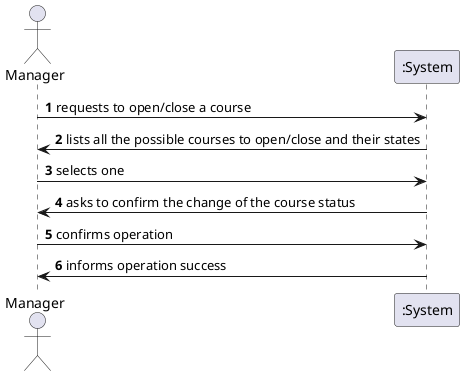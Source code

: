 @startuml US1004_SSD
'https://plantuml.com/sequence-diagram
actor "Manager" as manager
participant ":System" as system
autonumber


manager -> system: requests to open/close a course

system -> manager: lists all the possible courses to open/close and their states

manager -> system: selects one

system -> manager: asks to confirm the change of the course status

manager -> system: confirms operation

system -> manager: informs operation success

@enduml
